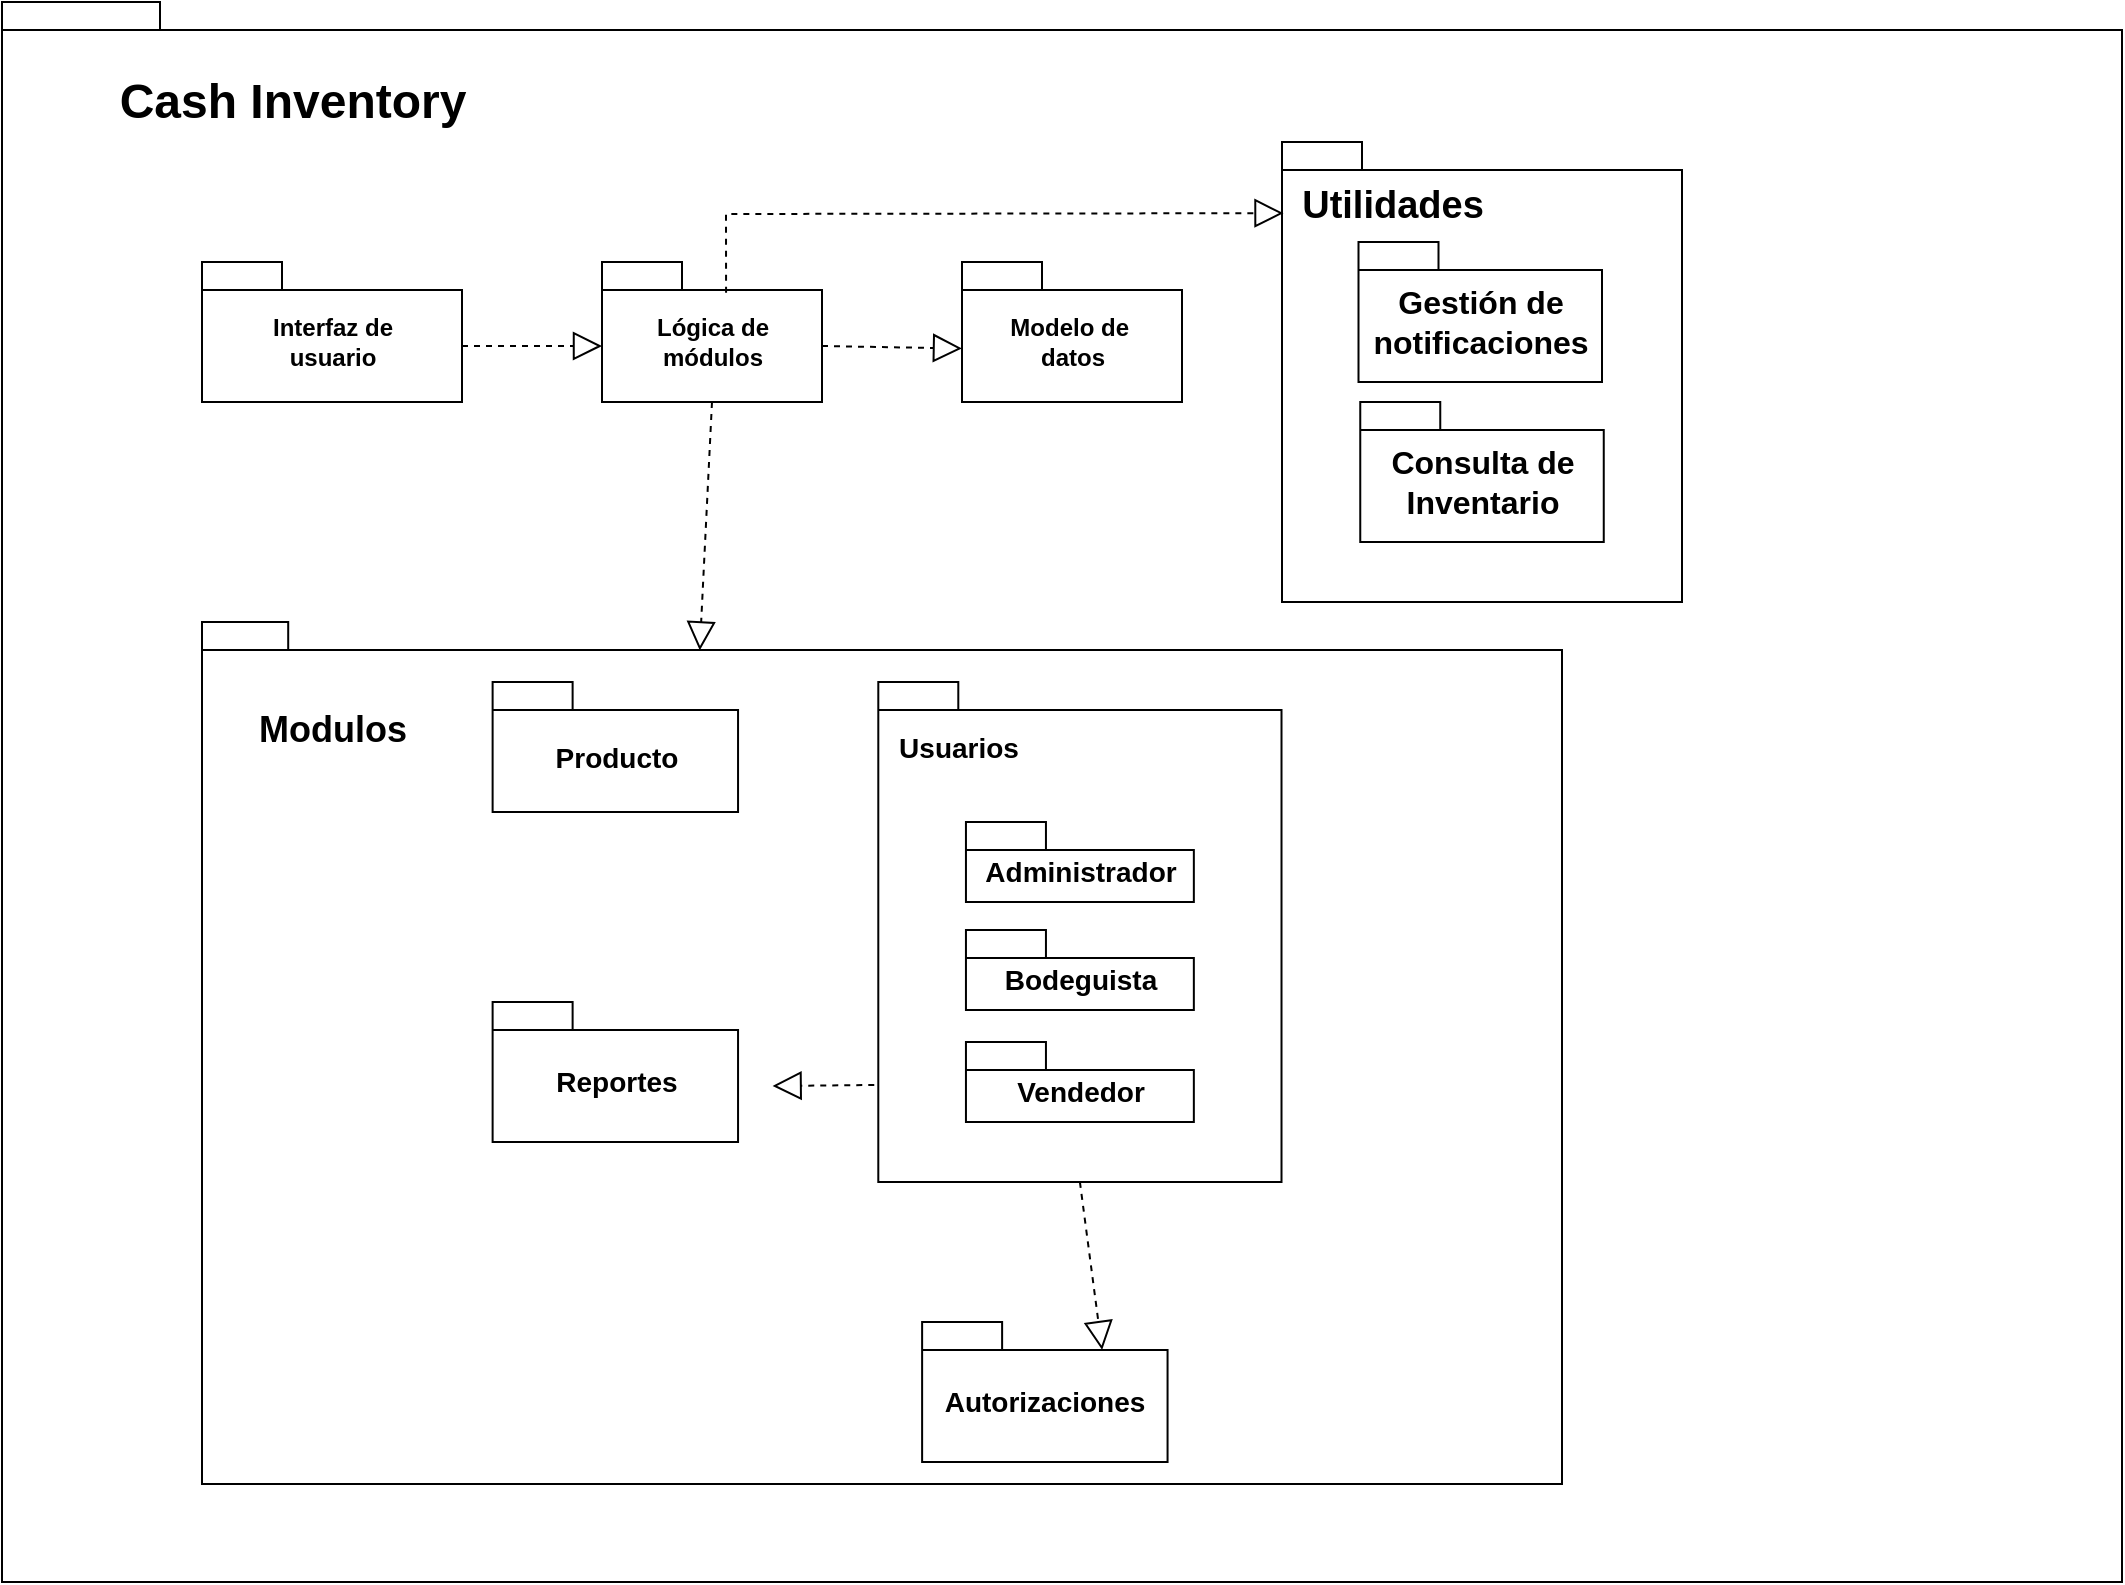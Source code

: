 <mxfile version="20.8.20"><diagram name="Página-1" id="E88XeYajtUvqKXUmbUFg"><mxGraphModel dx="1345" dy="748" grid="1" gridSize="10" guides="1" tooltips="1" connect="1" arrows="1" fold="1" page="1" pageScale="1" pageWidth="1169" pageHeight="827" math="0" shadow="0"><root><mxCell id="0"/><mxCell id="1" parent="0"/><mxCell id="9b1qJIgVVKknzzR7kgZO-44" value="package" style="shape=folder;fontStyle=1;spacingTop=10;tabWidth=40;tabHeight=14;tabPosition=left;html=1;fontSize=19;" vertex="1" parent="1"><mxGeometry x="30" width="1060" height="790" as="geometry"/></mxCell><mxCell id="9b1qJIgVVKknzzR7kgZO-2" value="Cash Inventory" style="text;strokeColor=none;fillColor=none;html=1;fontSize=24;fontStyle=1;verticalAlign=middle;align=center;" vertex="1" parent="1"><mxGeometry x="40" y="20" width="270" height="60" as="geometry"/></mxCell><mxCell id="9b1qJIgVVKknzzR7kgZO-3" value="Interfaz de&lt;br&gt;usuario" style="shape=folder;fontStyle=1;spacingTop=10;tabWidth=40;tabHeight=14;tabPosition=left;html=1;" vertex="1" parent="1"><mxGeometry x="130" y="130" width="130" height="70" as="geometry"/></mxCell><mxCell id="9b1qJIgVVKknzzR7kgZO-4" value="" style="endArrow=block;dashed=1;endFill=0;endSize=12;html=1;rounded=0;entryX=0;entryY=0;entryDx=0;entryDy=42;entryPerimeter=0;exitX=0;exitY=0;exitDx=130;exitDy=42;exitPerimeter=0;" edge="1" parent="1" source="9b1qJIgVVKknzzR7kgZO-3" target="9b1qJIgVVKknzzR7kgZO-5"><mxGeometry width="160" relative="1" as="geometry"><mxPoint x="370" y="165.75" as="sourcePoint"/><mxPoint x="480" y="166.25" as="targetPoint"/></mxGeometry></mxCell><mxCell id="9b1qJIgVVKknzzR7kgZO-5" value="Lógica de &lt;br&gt;módulos" style="shape=folder;fontStyle=1;spacingTop=10;tabWidth=40;tabHeight=14;tabPosition=left;html=1;" vertex="1" parent="1"><mxGeometry x="330" y="130" width="110" height="70" as="geometry"/></mxCell><mxCell id="9b1qJIgVVKknzzR7kgZO-6" value="Modelo de&amp;nbsp;&lt;br&gt;datos" style="shape=folder;fontStyle=1;spacingTop=10;tabWidth=40;tabHeight=14;tabPosition=left;html=1;" vertex="1" parent="1"><mxGeometry x="510" y="130" width="110" height="70" as="geometry"/></mxCell><mxCell id="9b1qJIgVVKknzzR7kgZO-7" value="" style="endArrow=block;dashed=1;endFill=0;endSize=12;html=1;rounded=0;entryX=0;entryY=0;entryDx=0;entryDy=43.25;entryPerimeter=0;exitX=0;exitY=0;exitDx=110;exitDy=42;exitPerimeter=0;" edge="1" parent="1" source="9b1qJIgVVKknzzR7kgZO-5" target="9b1qJIgVVKknzzR7kgZO-6"><mxGeometry width="160" relative="1" as="geometry"><mxPoint x="595" y="170" as="sourcePoint"/><mxPoint x="705" y="170.5" as="targetPoint"/></mxGeometry></mxCell><mxCell id="9b1qJIgVVKknzzR7kgZO-20" value="" style="endArrow=block;dashed=1;endFill=0;endSize=12;html=1;rounded=0;exitX=0.5;exitY=1;exitDx=0;exitDy=0;exitPerimeter=0;entryX=0.491;entryY=0.18;entryDx=0;entryDy=0;entryPerimeter=0;" edge="1" parent="1" target="9b1qJIgVVKknzzR7kgZO-17"><mxGeometry width="160" relative="1" as="geometry"><mxPoint x="419.5" y="345" as="sourcePoint"/><mxPoint x="419.5" y="429" as="targetPoint"/></mxGeometry></mxCell><mxCell id="9b1qJIgVVKknzzR7kgZO-27" value="" style="group" vertex="1" connectable="0" parent="1"><mxGeometry x="100" y="310" width="710" height="431" as="geometry"/></mxCell><mxCell id="9b1qJIgVVKknzzR7kgZO-25" value="" style="group" vertex="1" connectable="0" parent="9b1qJIgVVKknzzR7kgZO-27"><mxGeometry width="710" height="431" as="geometry"/></mxCell><mxCell id="9b1qJIgVVKknzzR7kgZO-23" value="" style="shape=folder;fontStyle=1;spacingTop=10;tabWidth=40;tabHeight=14;tabPosition=left;html=1;fontSize=14;" vertex="1" parent="9b1qJIgVVKknzzR7kgZO-25"><mxGeometry x="30" width="680" height="431" as="geometry"/></mxCell><mxCell id="9b1qJIgVVKknzzR7kgZO-24" value="&lt;font style=&quot;font-size: 18px;&quot;&gt;Modulos&lt;/font&gt;" style="text;strokeColor=none;fillColor=none;html=1;fontSize=24;fontStyle=1;verticalAlign=middle;align=center;" vertex="1" parent="9b1qJIgVVKknzzR7kgZO-25"><mxGeometry y="13.061" width="190" height="78.364" as="geometry"/></mxCell><mxCell id="9b1qJIgVVKknzzR7kgZO-14" value="" style="group" vertex="1" connectable="0" parent="9b1qJIgVVKknzzR7kgZO-27"><mxGeometry x="289.259" y="30" width="280.494" height="250" as="geometry"/></mxCell><mxCell id="9b1qJIgVVKknzzR7kgZO-8" value="" style="shape=folder;fontStyle=1;spacingTop=10;tabWidth=40;tabHeight=14;tabPosition=left;html=1;" vertex="1" parent="9b1qJIgVVKknzzR7kgZO-14"><mxGeometry x="78.889" width="201.605" height="250" as="geometry"/></mxCell><mxCell id="9b1qJIgVVKknzzR7kgZO-10" value="&lt;font style=&quot;font-size: 14px;&quot;&gt;Usuarios&lt;/font&gt;" style="text;strokeColor=none;fillColor=none;html=1;fontSize=24;fontStyle=1;verticalAlign=middle;align=center;" vertex="1" parent="9b1qJIgVVKknzzR7kgZO-14"><mxGeometry width="236.667" height="60" as="geometry"/></mxCell><mxCell id="9b1qJIgVVKknzzR7kgZO-11" value="Administrador" style="shape=folder;fontStyle=1;spacingTop=10;tabWidth=40;tabHeight=14;tabPosition=left;html=1;fontSize=14;" vertex="1" parent="9b1qJIgVVKknzzR7kgZO-14"><mxGeometry x="122.716" y="70" width="113.951" height="40" as="geometry"/></mxCell><mxCell id="9b1qJIgVVKknzzR7kgZO-12" value="Bodeguista" style="shape=folder;fontStyle=1;spacingTop=10;tabWidth=40;tabHeight=14;tabPosition=left;html=1;fontSize=14;" vertex="1" parent="9b1qJIgVVKknzzR7kgZO-14"><mxGeometry x="122.716" y="124" width="113.951" height="40" as="geometry"/></mxCell><mxCell id="9b1qJIgVVKknzzR7kgZO-13" value="Vendedor" style="shape=folder;fontStyle=1;spacingTop=10;tabWidth=40;tabHeight=14;tabPosition=left;html=1;fontSize=14;" vertex="1" parent="9b1qJIgVVKknzzR7kgZO-14"><mxGeometry x="122.716" y="180" width="113.951" height="40" as="geometry"/></mxCell><mxCell id="9b1qJIgVVKknzzR7kgZO-15" value="Producto" style="shape=folder;fontStyle=1;spacingTop=10;tabWidth=40;tabHeight=14;tabPosition=left;html=1;fontSize=14;" vertex="1" parent="9b1qJIgVVKknzzR7kgZO-27"><mxGeometry x="175.309" y="30" width="122.716" height="65" as="geometry"/></mxCell><mxCell id="9b1qJIgVVKknzzR7kgZO-17" value="Reportes" style="shape=folder;fontStyle=1;spacingTop=10;tabWidth=40;tabHeight=14;tabPosition=left;html=1;fontSize=14;" vertex="1" parent="9b1qJIgVVKknzzR7kgZO-27"><mxGeometry x="175.309" y="190" width="122.716" height="70" as="geometry"/></mxCell><mxCell id="9b1qJIgVVKknzzR7kgZO-18" value="Autorizaciones" style="shape=folder;fontStyle=1;spacingTop=10;tabWidth=40;tabHeight=14;tabPosition=left;html=1;fontSize=14;" vertex="1" parent="9b1qJIgVVKknzzR7kgZO-27"><mxGeometry x="390.062" y="350" width="122.716" height="70" as="geometry"/></mxCell><mxCell id="9b1qJIgVVKknzzR7kgZO-22" value="" style="endArrow=block;dashed=1;endFill=0;endSize=12;html=1;rounded=0;entryX=0;entryY=0;entryDx=140;entryDy=42;entryPerimeter=0;exitX=-0.01;exitY=0.806;exitDx=0;exitDy=0;exitPerimeter=0;" edge="1" parent="9b1qJIgVVKknzzR7kgZO-27" source="9b1qJIgVVKknzzR7kgZO-8" target="9b1qJIgVVKknzzR7kgZO-17"><mxGeometry width="160" relative="1" as="geometry"><mxPoint x="403.21" y="340" as="sourcePoint"/><mxPoint x="504.012" y="340" as="targetPoint"/></mxGeometry></mxCell><mxCell id="9b1qJIgVVKknzzR7kgZO-19" value="" style="endArrow=block;dashed=1;endFill=0;endSize=12;html=1;rounded=0;exitX=0.5;exitY=1;exitDx=0;exitDy=0;exitPerimeter=0;entryX=0;entryY=0;entryDx=90;entryDy=14;entryPerimeter=0;" edge="1" parent="9b1qJIgVVKknzzR7kgZO-27" source="9b1qJIgVVKknzzR7kgZO-8" target="9b1qJIgVVKknzzR7kgZO-18"><mxGeometry width="160" relative="1" as="geometry"><mxPoint x="333.086" y="182" as="sourcePoint"/><mxPoint x="622.346" y="560" as="targetPoint"/></mxGeometry></mxCell><mxCell id="9b1qJIgVVKknzzR7kgZO-28" value="" style="endArrow=block;dashed=1;endFill=0;endSize=12;html=1;rounded=0;exitX=0.5;exitY=1;exitDx=0;exitDy=0;exitPerimeter=0;entryX=0.366;entryY=0.033;entryDx=0;entryDy=0;entryPerimeter=0;" edge="1" parent="1" source="9b1qJIgVVKknzzR7kgZO-5" target="9b1qJIgVVKknzzR7kgZO-23"><mxGeometry width="160" relative="1" as="geometry"><mxPoint x="380" y="182" as="sourcePoint"/><mxPoint x="380" y="270" as="targetPoint"/></mxGeometry></mxCell><mxCell id="9b1qJIgVVKknzzR7kgZO-31" value="" style="group" vertex="1" connectable="0" parent="1"><mxGeometry x="810" y="90" width="280" height="260" as="geometry"/></mxCell><mxCell id="9b1qJIgVVKknzzR7kgZO-37" value="" style="group" vertex="1" connectable="0" parent="9b1qJIgVVKknzzR7kgZO-31"><mxGeometry x="-210" y="-20" width="270" height="230" as="geometry"/></mxCell><mxCell id="9b1qJIgVVKknzzR7kgZO-29" value="" style="shape=folder;fontStyle=1;spacingTop=10;tabWidth=40;tabHeight=14;tabPosition=left;html=1;fontSize=18;" vertex="1" parent="9b1qJIgVVKknzzR7kgZO-37"><mxGeometry x="70" width="200" height="230" as="geometry"/></mxCell><mxCell id="9b1qJIgVVKknzzR7kgZO-35" value="" style="group" vertex="1" connectable="0" parent="9b1qJIgVVKknzzR7kgZO-37"><mxGeometry x="70" width="200" height="230" as="geometry"/></mxCell><mxCell id="9b1qJIgVVKknzzR7kgZO-32" value="Gestión de &lt;br&gt;notificaciones" style="shape=folder;fontStyle=1;spacingTop=10;tabWidth=40;tabHeight=14;tabPosition=left;html=1;fontSize=16;" vertex="1" parent="9b1qJIgVVKknzzR7kgZO-35"><mxGeometry x="38.25" y="50" width="121.75" height="70" as="geometry"/></mxCell><mxCell id="9b1qJIgVVKknzzR7kgZO-34" value="Consulta de&lt;br&gt;Inventario" style="shape=folder;fontStyle=1;spacingTop=10;tabWidth=40;tabHeight=14;tabPosition=left;html=1;fontSize=16;" vertex="1" parent="9b1qJIgVVKknzzR7kgZO-35"><mxGeometry x="39.13" y="130" width="121.75" height="70" as="geometry"/></mxCell><mxCell id="9b1qJIgVVKknzzR7kgZO-36" value="&lt;font style=&quot;font-size: 19px;&quot;&gt;Utilidades&lt;/font&gt;" style="text;strokeColor=none;fillColor=none;html=1;fontSize=24;fontStyle=1;verticalAlign=middle;align=center;" vertex="1" parent="9b1qJIgVVKknzzR7kgZO-37"><mxGeometry x="70" width="110" height="60" as="geometry"/></mxCell><mxCell id="9b1qJIgVVKknzzR7kgZO-43" value="" style="endArrow=block;dashed=1;endFill=0;endSize=12;html=1;rounded=0;fontSize=19;entryX=0.007;entryY=0.593;entryDx=0;entryDy=0;entryPerimeter=0;exitX=0.564;exitY=0.219;exitDx=0;exitDy=0;exitPerimeter=0;" edge="1" parent="1" source="9b1qJIgVVKknzzR7kgZO-5" target="9b1qJIgVVKknzzR7kgZO-36"><mxGeometry width="160" relative="1" as="geometry"><mxPoint x="440" y="104.7" as="sourcePoint"/><mxPoint x="600" y="104.7" as="targetPoint"/><Array as="points"><mxPoint x="392" y="106"/></Array></mxGeometry></mxCell></root></mxGraphModel></diagram></mxfile>